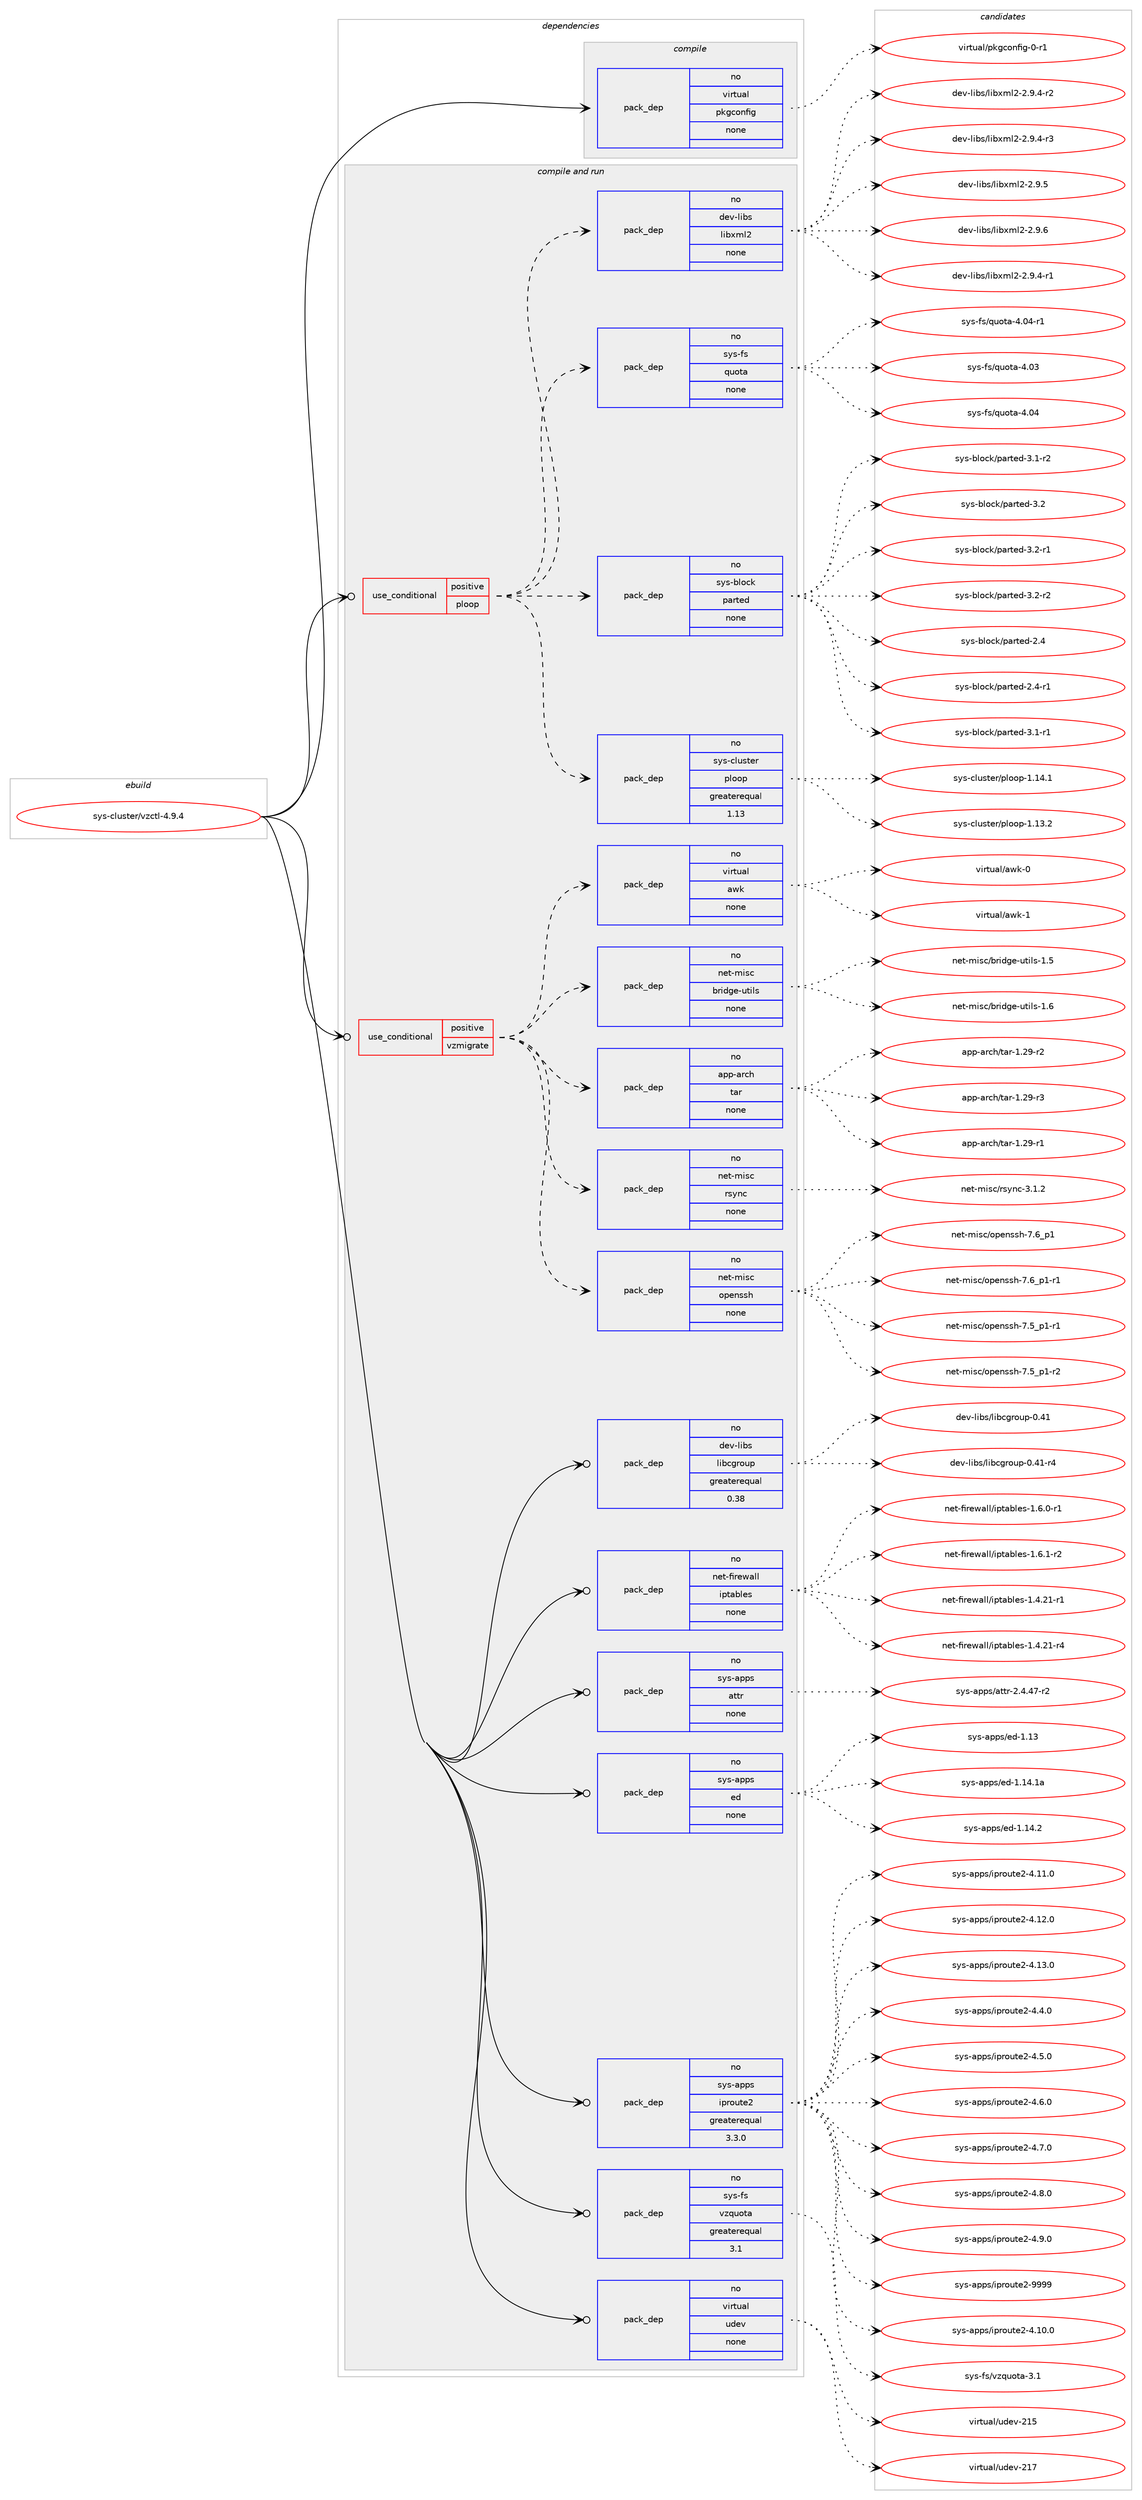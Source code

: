 digraph prolog {

# *************
# Graph options
# *************

newrank=true;
concentrate=true;
compound=true;
graph [rankdir=LR,fontname=Helvetica,fontsize=10,ranksep=1.5];#, ranksep=2.5, nodesep=0.2];
edge  [arrowhead=vee];
node  [fontname=Helvetica,fontsize=10];

# **********
# The ebuild
# **********

subgraph cluster_leftcol {
color=gray;
rank=same;
label=<<i>ebuild</i>>;
id [label="sys-cluster/vzctl-4.9.4", color=red, width=4, href="../sys-cluster/vzctl-4.9.4.svg"];
}

# ****************
# The dependencies
# ****************

subgraph cluster_midcol {
color=gray;
label=<<i>dependencies</i>>;
subgraph cluster_compile {
fillcolor="#eeeeee";
style=filled;
label=<<i>compile</i>>;
subgraph pack358630 {
dependency482826 [label=<<TABLE BORDER="0" CELLBORDER="1" CELLSPACING="0" CELLPADDING="4" WIDTH="220"><TR><TD ROWSPAN="6" CELLPADDING="30">pack_dep</TD></TR><TR><TD WIDTH="110">no</TD></TR><TR><TD>virtual</TD></TR><TR><TD>pkgconfig</TD></TR><TR><TD>none</TD></TR><TR><TD></TD></TR></TABLE>>, shape=none, color=blue];
}
id:e -> dependency482826:w [weight=20,style="solid",arrowhead="vee"];
}
subgraph cluster_compileandrun {
fillcolor="#eeeeee";
style=filled;
label=<<i>compile and run</i>>;
subgraph cond115772 {
dependency482827 [label=<<TABLE BORDER="0" CELLBORDER="1" CELLSPACING="0" CELLPADDING="4"><TR><TD ROWSPAN="3" CELLPADDING="10">use_conditional</TD></TR><TR><TD>positive</TD></TR><TR><TD>ploop</TD></TR></TABLE>>, shape=none, color=red];
subgraph pack358631 {
dependency482828 [label=<<TABLE BORDER="0" CELLBORDER="1" CELLSPACING="0" CELLPADDING="4" WIDTH="220"><TR><TD ROWSPAN="6" CELLPADDING="30">pack_dep</TD></TR><TR><TD WIDTH="110">no</TD></TR><TR><TD>sys-cluster</TD></TR><TR><TD>ploop</TD></TR><TR><TD>greaterequal</TD></TR><TR><TD>1.13</TD></TR></TABLE>>, shape=none, color=blue];
}
dependency482827:e -> dependency482828:w [weight=20,style="dashed",arrowhead="vee"];
subgraph pack358632 {
dependency482829 [label=<<TABLE BORDER="0" CELLBORDER="1" CELLSPACING="0" CELLPADDING="4" WIDTH="220"><TR><TD ROWSPAN="6" CELLPADDING="30">pack_dep</TD></TR><TR><TD WIDTH="110">no</TD></TR><TR><TD>sys-block</TD></TR><TR><TD>parted</TD></TR><TR><TD>none</TD></TR><TR><TD></TD></TR></TABLE>>, shape=none, color=blue];
}
dependency482827:e -> dependency482829:w [weight=20,style="dashed",arrowhead="vee"];
subgraph pack358633 {
dependency482830 [label=<<TABLE BORDER="0" CELLBORDER="1" CELLSPACING="0" CELLPADDING="4" WIDTH="220"><TR><TD ROWSPAN="6" CELLPADDING="30">pack_dep</TD></TR><TR><TD WIDTH="110">no</TD></TR><TR><TD>sys-fs</TD></TR><TR><TD>quota</TD></TR><TR><TD>none</TD></TR><TR><TD></TD></TR></TABLE>>, shape=none, color=blue];
}
dependency482827:e -> dependency482830:w [weight=20,style="dashed",arrowhead="vee"];
subgraph pack358634 {
dependency482831 [label=<<TABLE BORDER="0" CELLBORDER="1" CELLSPACING="0" CELLPADDING="4" WIDTH="220"><TR><TD ROWSPAN="6" CELLPADDING="30">pack_dep</TD></TR><TR><TD WIDTH="110">no</TD></TR><TR><TD>dev-libs</TD></TR><TR><TD>libxml2</TD></TR><TR><TD>none</TD></TR><TR><TD></TD></TR></TABLE>>, shape=none, color=blue];
}
dependency482827:e -> dependency482831:w [weight=20,style="dashed",arrowhead="vee"];
}
id:e -> dependency482827:w [weight=20,style="solid",arrowhead="odotvee"];
subgraph cond115773 {
dependency482832 [label=<<TABLE BORDER="0" CELLBORDER="1" CELLSPACING="0" CELLPADDING="4"><TR><TD ROWSPAN="3" CELLPADDING="10">use_conditional</TD></TR><TR><TD>positive</TD></TR><TR><TD>vzmigrate</TD></TR></TABLE>>, shape=none, color=red];
subgraph pack358635 {
dependency482833 [label=<<TABLE BORDER="0" CELLBORDER="1" CELLSPACING="0" CELLPADDING="4" WIDTH="220"><TR><TD ROWSPAN="6" CELLPADDING="30">pack_dep</TD></TR><TR><TD WIDTH="110">no</TD></TR><TR><TD>net-misc</TD></TR><TR><TD>openssh</TD></TR><TR><TD>none</TD></TR><TR><TD></TD></TR></TABLE>>, shape=none, color=blue];
}
dependency482832:e -> dependency482833:w [weight=20,style="dashed",arrowhead="vee"];
subgraph pack358636 {
dependency482834 [label=<<TABLE BORDER="0" CELLBORDER="1" CELLSPACING="0" CELLPADDING="4" WIDTH="220"><TR><TD ROWSPAN="6" CELLPADDING="30">pack_dep</TD></TR><TR><TD WIDTH="110">no</TD></TR><TR><TD>net-misc</TD></TR><TR><TD>rsync</TD></TR><TR><TD>none</TD></TR><TR><TD></TD></TR></TABLE>>, shape=none, color=blue];
}
dependency482832:e -> dependency482834:w [weight=20,style="dashed",arrowhead="vee"];
subgraph pack358637 {
dependency482835 [label=<<TABLE BORDER="0" CELLBORDER="1" CELLSPACING="0" CELLPADDING="4" WIDTH="220"><TR><TD ROWSPAN="6" CELLPADDING="30">pack_dep</TD></TR><TR><TD WIDTH="110">no</TD></TR><TR><TD>app-arch</TD></TR><TR><TD>tar</TD></TR><TR><TD>none</TD></TR><TR><TD></TD></TR></TABLE>>, shape=none, color=blue];
}
dependency482832:e -> dependency482835:w [weight=20,style="dashed",arrowhead="vee"];
subgraph pack358638 {
dependency482836 [label=<<TABLE BORDER="0" CELLBORDER="1" CELLSPACING="0" CELLPADDING="4" WIDTH="220"><TR><TD ROWSPAN="6" CELLPADDING="30">pack_dep</TD></TR><TR><TD WIDTH="110">no</TD></TR><TR><TD>net-misc</TD></TR><TR><TD>bridge-utils</TD></TR><TR><TD>none</TD></TR><TR><TD></TD></TR></TABLE>>, shape=none, color=blue];
}
dependency482832:e -> dependency482836:w [weight=20,style="dashed",arrowhead="vee"];
subgraph pack358639 {
dependency482837 [label=<<TABLE BORDER="0" CELLBORDER="1" CELLSPACING="0" CELLPADDING="4" WIDTH="220"><TR><TD ROWSPAN="6" CELLPADDING="30">pack_dep</TD></TR><TR><TD WIDTH="110">no</TD></TR><TR><TD>virtual</TD></TR><TR><TD>awk</TD></TR><TR><TD>none</TD></TR><TR><TD></TD></TR></TABLE>>, shape=none, color=blue];
}
dependency482832:e -> dependency482837:w [weight=20,style="dashed",arrowhead="vee"];
}
id:e -> dependency482832:w [weight=20,style="solid",arrowhead="odotvee"];
subgraph pack358640 {
dependency482838 [label=<<TABLE BORDER="0" CELLBORDER="1" CELLSPACING="0" CELLPADDING="4" WIDTH="220"><TR><TD ROWSPAN="6" CELLPADDING="30">pack_dep</TD></TR><TR><TD WIDTH="110">no</TD></TR><TR><TD>dev-libs</TD></TR><TR><TD>libcgroup</TD></TR><TR><TD>greaterequal</TD></TR><TR><TD>0.38</TD></TR></TABLE>>, shape=none, color=blue];
}
id:e -> dependency482838:w [weight=20,style="solid",arrowhead="odotvee"];
subgraph pack358641 {
dependency482839 [label=<<TABLE BORDER="0" CELLBORDER="1" CELLSPACING="0" CELLPADDING="4" WIDTH="220"><TR><TD ROWSPAN="6" CELLPADDING="30">pack_dep</TD></TR><TR><TD WIDTH="110">no</TD></TR><TR><TD>net-firewall</TD></TR><TR><TD>iptables</TD></TR><TR><TD>none</TD></TR><TR><TD></TD></TR></TABLE>>, shape=none, color=blue];
}
id:e -> dependency482839:w [weight=20,style="solid",arrowhead="odotvee"];
subgraph pack358642 {
dependency482840 [label=<<TABLE BORDER="0" CELLBORDER="1" CELLSPACING="0" CELLPADDING="4" WIDTH="220"><TR><TD ROWSPAN="6" CELLPADDING="30">pack_dep</TD></TR><TR><TD WIDTH="110">no</TD></TR><TR><TD>sys-apps</TD></TR><TR><TD>attr</TD></TR><TR><TD>none</TD></TR><TR><TD></TD></TR></TABLE>>, shape=none, color=blue];
}
id:e -> dependency482840:w [weight=20,style="solid",arrowhead="odotvee"];
subgraph pack358643 {
dependency482841 [label=<<TABLE BORDER="0" CELLBORDER="1" CELLSPACING="0" CELLPADDING="4" WIDTH="220"><TR><TD ROWSPAN="6" CELLPADDING="30">pack_dep</TD></TR><TR><TD WIDTH="110">no</TD></TR><TR><TD>sys-apps</TD></TR><TR><TD>ed</TD></TR><TR><TD>none</TD></TR><TR><TD></TD></TR></TABLE>>, shape=none, color=blue];
}
id:e -> dependency482841:w [weight=20,style="solid",arrowhead="odotvee"];
subgraph pack358644 {
dependency482842 [label=<<TABLE BORDER="0" CELLBORDER="1" CELLSPACING="0" CELLPADDING="4" WIDTH="220"><TR><TD ROWSPAN="6" CELLPADDING="30">pack_dep</TD></TR><TR><TD WIDTH="110">no</TD></TR><TR><TD>sys-apps</TD></TR><TR><TD>iproute2</TD></TR><TR><TD>greaterequal</TD></TR><TR><TD>3.3.0</TD></TR></TABLE>>, shape=none, color=blue];
}
id:e -> dependency482842:w [weight=20,style="solid",arrowhead="odotvee"];
subgraph pack358645 {
dependency482843 [label=<<TABLE BORDER="0" CELLBORDER="1" CELLSPACING="0" CELLPADDING="4" WIDTH="220"><TR><TD ROWSPAN="6" CELLPADDING="30">pack_dep</TD></TR><TR><TD WIDTH="110">no</TD></TR><TR><TD>sys-fs</TD></TR><TR><TD>vzquota</TD></TR><TR><TD>greaterequal</TD></TR><TR><TD>3.1</TD></TR></TABLE>>, shape=none, color=blue];
}
id:e -> dependency482843:w [weight=20,style="solid",arrowhead="odotvee"];
subgraph pack358646 {
dependency482844 [label=<<TABLE BORDER="0" CELLBORDER="1" CELLSPACING="0" CELLPADDING="4" WIDTH="220"><TR><TD ROWSPAN="6" CELLPADDING="30">pack_dep</TD></TR><TR><TD WIDTH="110">no</TD></TR><TR><TD>virtual</TD></TR><TR><TD>udev</TD></TR><TR><TD>none</TD></TR><TR><TD></TD></TR></TABLE>>, shape=none, color=blue];
}
id:e -> dependency482844:w [weight=20,style="solid",arrowhead="odotvee"];
}
subgraph cluster_run {
fillcolor="#eeeeee";
style=filled;
label=<<i>run</i>>;
}
}

# **************
# The candidates
# **************

subgraph cluster_choices {
rank=same;
color=gray;
label=<<i>candidates</i>>;

subgraph choice358630 {
color=black;
nodesep=1;
choice11810511411611797108471121071039911111010210510345484511449 [label="virtual/pkgconfig-0-r1", color=red, width=4,href="../virtual/pkgconfig-0-r1.svg"];
dependency482826:e -> choice11810511411611797108471121071039911111010210510345484511449:w [style=dotted,weight="100"];
}
subgraph choice358631 {
color=black;
nodesep=1;
choice11512111545991081171151161011144711210811111111245494649514650 [label="sys-cluster/ploop-1.13.2", color=red, width=4,href="../sys-cluster/ploop-1.13.2.svg"];
choice11512111545991081171151161011144711210811111111245494649524649 [label="sys-cluster/ploop-1.14.1", color=red, width=4,href="../sys-cluster/ploop-1.14.1.svg"];
dependency482828:e -> choice11512111545991081171151161011144711210811111111245494649514650:w [style=dotted,weight="100"];
dependency482828:e -> choice11512111545991081171151161011144711210811111111245494649524649:w [style=dotted,weight="100"];
}
subgraph choice358632 {
color=black;
nodesep=1;
choice115121115459810811199107471129711411610110045504652 [label="sys-block/parted-2.4", color=red, width=4,href="../sys-block/parted-2.4.svg"];
choice1151211154598108111991074711297114116101100455046524511449 [label="sys-block/parted-2.4-r1", color=red, width=4,href="../sys-block/parted-2.4-r1.svg"];
choice1151211154598108111991074711297114116101100455146494511449 [label="sys-block/parted-3.1-r1", color=red, width=4,href="../sys-block/parted-3.1-r1.svg"];
choice1151211154598108111991074711297114116101100455146494511450 [label="sys-block/parted-3.1-r2", color=red, width=4,href="../sys-block/parted-3.1-r2.svg"];
choice115121115459810811199107471129711411610110045514650 [label="sys-block/parted-3.2", color=red, width=4,href="../sys-block/parted-3.2.svg"];
choice1151211154598108111991074711297114116101100455146504511449 [label="sys-block/parted-3.2-r1", color=red, width=4,href="../sys-block/parted-3.2-r1.svg"];
choice1151211154598108111991074711297114116101100455146504511450 [label="sys-block/parted-3.2-r2", color=red, width=4,href="../sys-block/parted-3.2-r2.svg"];
dependency482829:e -> choice115121115459810811199107471129711411610110045504652:w [style=dotted,weight="100"];
dependency482829:e -> choice1151211154598108111991074711297114116101100455046524511449:w [style=dotted,weight="100"];
dependency482829:e -> choice1151211154598108111991074711297114116101100455146494511449:w [style=dotted,weight="100"];
dependency482829:e -> choice1151211154598108111991074711297114116101100455146494511450:w [style=dotted,weight="100"];
dependency482829:e -> choice115121115459810811199107471129711411610110045514650:w [style=dotted,weight="100"];
dependency482829:e -> choice1151211154598108111991074711297114116101100455146504511449:w [style=dotted,weight="100"];
dependency482829:e -> choice1151211154598108111991074711297114116101100455146504511450:w [style=dotted,weight="100"];
}
subgraph choice358633 {
color=black;
nodesep=1;
choice1151211154510211547113117111116974552464851 [label="sys-fs/quota-4.03", color=red, width=4,href="../sys-fs/quota-4.03.svg"];
choice1151211154510211547113117111116974552464852 [label="sys-fs/quota-4.04", color=red, width=4,href="../sys-fs/quota-4.04.svg"];
choice11512111545102115471131171111169745524648524511449 [label="sys-fs/quota-4.04-r1", color=red, width=4,href="../sys-fs/quota-4.04-r1.svg"];
dependency482830:e -> choice1151211154510211547113117111116974552464851:w [style=dotted,weight="100"];
dependency482830:e -> choice1151211154510211547113117111116974552464852:w [style=dotted,weight="100"];
dependency482830:e -> choice11512111545102115471131171111169745524648524511449:w [style=dotted,weight="100"];
}
subgraph choice358634 {
color=black;
nodesep=1;
choice10010111845108105981154710810598120109108504550465746524511449 [label="dev-libs/libxml2-2.9.4-r1", color=red, width=4,href="../dev-libs/libxml2-2.9.4-r1.svg"];
choice10010111845108105981154710810598120109108504550465746524511450 [label="dev-libs/libxml2-2.9.4-r2", color=red, width=4,href="../dev-libs/libxml2-2.9.4-r2.svg"];
choice10010111845108105981154710810598120109108504550465746524511451 [label="dev-libs/libxml2-2.9.4-r3", color=red, width=4,href="../dev-libs/libxml2-2.9.4-r3.svg"];
choice1001011184510810598115471081059812010910850455046574653 [label="dev-libs/libxml2-2.9.5", color=red, width=4,href="../dev-libs/libxml2-2.9.5.svg"];
choice1001011184510810598115471081059812010910850455046574654 [label="dev-libs/libxml2-2.9.6", color=red, width=4,href="../dev-libs/libxml2-2.9.6.svg"];
dependency482831:e -> choice10010111845108105981154710810598120109108504550465746524511449:w [style=dotted,weight="100"];
dependency482831:e -> choice10010111845108105981154710810598120109108504550465746524511450:w [style=dotted,weight="100"];
dependency482831:e -> choice10010111845108105981154710810598120109108504550465746524511451:w [style=dotted,weight="100"];
dependency482831:e -> choice1001011184510810598115471081059812010910850455046574653:w [style=dotted,weight="100"];
dependency482831:e -> choice1001011184510810598115471081059812010910850455046574654:w [style=dotted,weight="100"];
}
subgraph choice358635 {
color=black;
nodesep=1;
choice1101011164510910511599471111121011101151151044555465395112494511449 [label="net-misc/openssh-7.5_p1-r1", color=red, width=4,href="../net-misc/openssh-7.5_p1-r1.svg"];
choice1101011164510910511599471111121011101151151044555465395112494511450 [label="net-misc/openssh-7.5_p1-r2", color=red, width=4,href="../net-misc/openssh-7.5_p1-r2.svg"];
choice110101116451091051159947111112101110115115104455546549511249 [label="net-misc/openssh-7.6_p1", color=red, width=4,href="../net-misc/openssh-7.6_p1.svg"];
choice1101011164510910511599471111121011101151151044555465495112494511449 [label="net-misc/openssh-7.6_p1-r1", color=red, width=4,href="../net-misc/openssh-7.6_p1-r1.svg"];
dependency482833:e -> choice1101011164510910511599471111121011101151151044555465395112494511449:w [style=dotted,weight="100"];
dependency482833:e -> choice1101011164510910511599471111121011101151151044555465395112494511450:w [style=dotted,weight="100"];
dependency482833:e -> choice110101116451091051159947111112101110115115104455546549511249:w [style=dotted,weight="100"];
dependency482833:e -> choice1101011164510910511599471111121011101151151044555465495112494511449:w [style=dotted,weight="100"];
}
subgraph choice358636 {
color=black;
nodesep=1;
choice11010111645109105115994711411512111099455146494650 [label="net-misc/rsync-3.1.2", color=red, width=4,href="../net-misc/rsync-3.1.2.svg"];
dependency482834:e -> choice11010111645109105115994711411512111099455146494650:w [style=dotted,weight="100"];
}
subgraph choice358637 {
color=black;
nodesep=1;
choice97112112459711499104471169711445494650574511449 [label="app-arch/tar-1.29-r1", color=red, width=4,href="../app-arch/tar-1.29-r1.svg"];
choice97112112459711499104471169711445494650574511450 [label="app-arch/tar-1.29-r2", color=red, width=4,href="../app-arch/tar-1.29-r2.svg"];
choice97112112459711499104471169711445494650574511451 [label="app-arch/tar-1.29-r3", color=red, width=4,href="../app-arch/tar-1.29-r3.svg"];
dependency482835:e -> choice97112112459711499104471169711445494650574511449:w [style=dotted,weight="100"];
dependency482835:e -> choice97112112459711499104471169711445494650574511450:w [style=dotted,weight="100"];
dependency482835:e -> choice97112112459711499104471169711445494650574511451:w [style=dotted,weight="100"];
}
subgraph choice358638 {
color=black;
nodesep=1;
choice110101116451091051159947981141051001031014511711610510811545494653 [label="net-misc/bridge-utils-1.5", color=red, width=4,href="../net-misc/bridge-utils-1.5.svg"];
choice110101116451091051159947981141051001031014511711610510811545494654 [label="net-misc/bridge-utils-1.6", color=red, width=4,href="../net-misc/bridge-utils-1.6.svg"];
dependency482836:e -> choice110101116451091051159947981141051001031014511711610510811545494653:w [style=dotted,weight="100"];
dependency482836:e -> choice110101116451091051159947981141051001031014511711610510811545494654:w [style=dotted,weight="100"];
}
subgraph choice358639 {
color=black;
nodesep=1;
choice1181051141161179710847971191074548 [label="virtual/awk-0", color=red, width=4,href="../virtual/awk-0.svg"];
choice1181051141161179710847971191074549 [label="virtual/awk-1", color=red, width=4,href="../virtual/awk-1.svg"];
dependency482837:e -> choice1181051141161179710847971191074548:w [style=dotted,weight="100"];
dependency482837:e -> choice1181051141161179710847971191074549:w [style=dotted,weight="100"];
}
subgraph choice358640 {
color=black;
nodesep=1;
choice10010111845108105981154710810598991031141111171124548465249 [label="dev-libs/libcgroup-0.41", color=red, width=4,href="../dev-libs/libcgroup-0.41.svg"];
choice100101118451081059811547108105989910311411111711245484652494511452 [label="dev-libs/libcgroup-0.41-r4", color=red, width=4,href="../dev-libs/libcgroup-0.41-r4.svg"];
dependency482838:e -> choice10010111845108105981154710810598991031141111171124548465249:w [style=dotted,weight="100"];
dependency482838:e -> choice100101118451081059811547108105989910311411111711245484652494511452:w [style=dotted,weight="100"];
}
subgraph choice358641 {
color=black;
nodesep=1;
choice1101011164510210511410111997108108471051121169798108101115454946524650494511449 [label="net-firewall/iptables-1.4.21-r1", color=red, width=4,href="../net-firewall/iptables-1.4.21-r1.svg"];
choice1101011164510210511410111997108108471051121169798108101115454946524650494511452 [label="net-firewall/iptables-1.4.21-r4", color=red, width=4,href="../net-firewall/iptables-1.4.21-r4.svg"];
choice11010111645102105114101119971081084710511211697981081011154549465446484511449 [label="net-firewall/iptables-1.6.0-r1", color=red, width=4,href="../net-firewall/iptables-1.6.0-r1.svg"];
choice11010111645102105114101119971081084710511211697981081011154549465446494511450 [label="net-firewall/iptables-1.6.1-r2", color=red, width=4,href="../net-firewall/iptables-1.6.1-r2.svg"];
dependency482839:e -> choice1101011164510210511410111997108108471051121169798108101115454946524650494511449:w [style=dotted,weight="100"];
dependency482839:e -> choice1101011164510210511410111997108108471051121169798108101115454946524650494511452:w [style=dotted,weight="100"];
dependency482839:e -> choice11010111645102105114101119971081084710511211697981081011154549465446484511449:w [style=dotted,weight="100"];
dependency482839:e -> choice11010111645102105114101119971081084710511211697981081011154549465446494511450:w [style=dotted,weight="100"];
}
subgraph choice358642 {
color=black;
nodesep=1;
choice11512111545971121121154797116116114455046524652554511450 [label="sys-apps/attr-2.4.47-r2", color=red, width=4,href="../sys-apps/attr-2.4.47-r2.svg"];
dependency482840:e -> choice11512111545971121121154797116116114455046524652554511450:w [style=dotted,weight="100"];
}
subgraph choice358643 {
color=black;
nodesep=1;
choice1151211154597112112115471011004549464951 [label="sys-apps/ed-1.13", color=red, width=4,href="../sys-apps/ed-1.13.svg"];
choice1151211154597112112115471011004549464952464997 [label="sys-apps/ed-1.14.1a", color=red, width=4,href="../sys-apps/ed-1.14.1a.svg"];
choice11512111545971121121154710110045494649524650 [label="sys-apps/ed-1.14.2", color=red, width=4,href="../sys-apps/ed-1.14.2.svg"];
dependency482841:e -> choice1151211154597112112115471011004549464951:w [style=dotted,weight="100"];
dependency482841:e -> choice1151211154597112112115471011004549464952464997:w [style=dotted,weight="100"];
dependency482841:e -> choice11512111545971121121154710110045494649524650:w [style=dotted,weight="100"];
}
subgraph choice358644 {
color=black;
nodesep=1;
choice1151211154597112112115471051121141111171161015045524649484648 [label="sys-apps/iproute2-4.10.0", color=red, width=4,href="../sys-apps/iproute2-4.10.0.svg"];
choice1151211154597112112115471051121141111171161015045524649494648 [label="sys-apps/iproute2-4.11.0", color=red, width=4,href="../sys-apps/iproute2-4.11.0.svg"];
choice1151211154597112112115471051121141111171161015045524649504648 [label="sys-apps/iproute2-4.12.0", color=red, width=4,href="../sys-apps/iproute2-4.12.0.svg"];
choice1151211154597112112115471051121141111171161015045524649514648 [label="sys-apps/iproute2-4.13.0", color=red, width=4,href="../sys-apps/iproute2-4.13.0.svg"];
choice11512111545971121121154710511211411111711610150455246524648 [label="sys-apps/iproute2-4.4.0", color=red, width=4,href="../sys-apps/iproute2-4.4.0.svg"];
choice11512111545971121121154710511211411111711610150455246534648 [label="sys-apps/iproute2-4.5.0", color=red, width=4,href="../sys-apps/iproute2-4.5.0.svg"];
choice11512111545971121121154710511211411111711610150455246544648 [label="sys-apps/iproute2-4.6.0", color=red, width=4,href="../sys-apps/iproute2-4.6.0.svg"];
choice11512111545971121121154710511211411111711610150455246554648 [label="sys-apps/iproute2-4.7.0", color=red, width=4,href="../sys-apps/iproute2-4.7.0.svg"];
choice11512111545971121121154710511211411111711610150455246564648 [label="sys-apps/iproute2-4.8.0", color=red, width=4,href="../sys-apps/iproute2-4.8.0.svg"];
choice11512111545971121121154710511211411111711610150455246574648 [label="sys-apps/iproute2-4.9.0", color=red, width=4,href="../sys-apps/iproute2-4.9.0.svg"];
choice115121115459711211211547105112114111117116101504557575757 [label="sys-apps/iproute2-9999", color=red, width=4,href="../sys-apps/iproute2-9999.svg"];
dependency482842:e -> choice1151211154597112112115471051121141111171161015045524649484648:w [style=dotted,weight="100"];
dependency482842:e -> choice1151211154597112112115471051121141111171161015045524649494648:w [style=dotted,weight="100"];
dependency482842:e -> choice1151211154597112112115471051121141111171161015045524649504648:w [style=dotted,weight="100"];
dependency482842:e -> choice1151211154597112112115471051121141111171161015045524649514648:w [style=dotted,weight="100"];
dependency482842:e -> choice11512111545971121121154710511211411111711610150455246524648:w [style=dotted,weight="100"];
dependency482842:e -> choice11512111545971121121154710511211411111711610150455246534648:w [style=dotted,weight="100"];
dependency482842:e -> choice11512111545971121121154710511211411111711610150455246544648:w [style=dotted,weight="100"];
dependency482842:e -> choice11512111545971121121154710511211411111711610150455246554648:w [style=dotted,weight="100"];
dependency482842:e -> choice11512111545971121121154710511211411111711610150455246564648:w [style=dotted,weight="100"];
dependency482842:e -> choice11512111545971121121154710511211411111711610150455246574648:w [style=dotted,weight="100"];
dependency482842:e -> choice115121115459711211211547105112114111117116101504557575757:w [style=dotted,weight="100"];
}
subgraph choice358645 {
color=black;
nodesep=1;
choice11512111545102115471181221131171111169745514649 [label="sys-fs/vzquota-3.1", color=red, width=4,href="../sys-fs/vzquota-3.1.svg"];
dependency482843:e -> choice11512111545102115471181221131171111169745514649:w [style=dotted,weight="100"];
}
subgraph choice358646 {
color=black;
nodesep=1;
choice118105114116117971084711710010111845504953 [label="virtual/udev-215", color=red, width=4,href="../virtual/udev-215.svg"];
choice118105114116117971084711710010111845504955 [label="virtual/udev-217", color=red, width=4,href="../virtual/udev-217.svg"];
dependency482844:e -> choice118105114116117971084711710010111845504953:w [style=dotted,weight="100"];
dependency482844:e -> choice118105114116117971084711710010111845504955:w [style=dotted,weight="100"];
}
}

}
